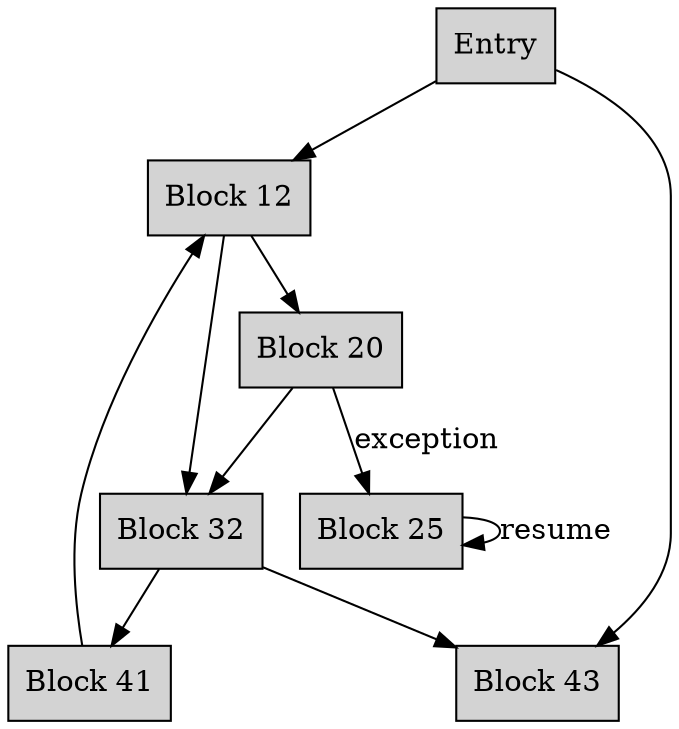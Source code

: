 digraph CFG {
    node[shape=box, style=filled];

    Entry [label="Entry"];
    Block12 [label="Block 12"];
    Block20 [label="Block 20"];
    Block32 [label="Block 32"];
    Block41 [label="Block 41"];
    Block43 [label="Block 43"];
    Block25 [label="Block 25"];

    Entry -> Block12 [label=""];
    Entry -> Block43 [label=""];

    Block12 -> Block20 [label=""];
    Block12 -> Block32 [label=""];

    Block20 -> Block32 [label=""];

    Block32 -> Block41 [label=""];
    Block32 -> Block43 [label=""];

    Block41 -> Block12 [label=""];

    Block20 -> Block25 [label="exception"];
    Block25 -> Block25 [label="resume"];
}